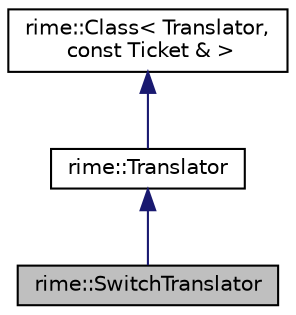 digraph "rime::SwitchTranslator"
{
  edge [fontname="Helvetica",fontsize="10",labelfontname="Helvetica",labelfontsize="10"];
  node [fontname="Helvetica",fontsize="10",shape=record];
  Node1 [label="rime::SwitchTranslator",height=0.2,width=0.4,color="black", fillcolor="grey75", style="filled" fontcolor="black"];
  Node2 -> Node1 [dir="back",color="midnightblue",fontsize="10",style="solid",fontname="Helvetica"];
  Node2 [label="rime::Translator",height=0.2,width=0.4,color="black", fillcolor="white", style="filled",URL="$a00220.html"];
  Node3 -> Node2 [dir="back",color="midnightblue",fontsize="10",style="solid",fontname="Helvetica"];
  Node3 [label="rime::Class\< Translator,\l const Ticket & \>",height=0.2,width=0.4,color="black", fillcolor="white", style="filled",URL="$a00017.html"];
}
